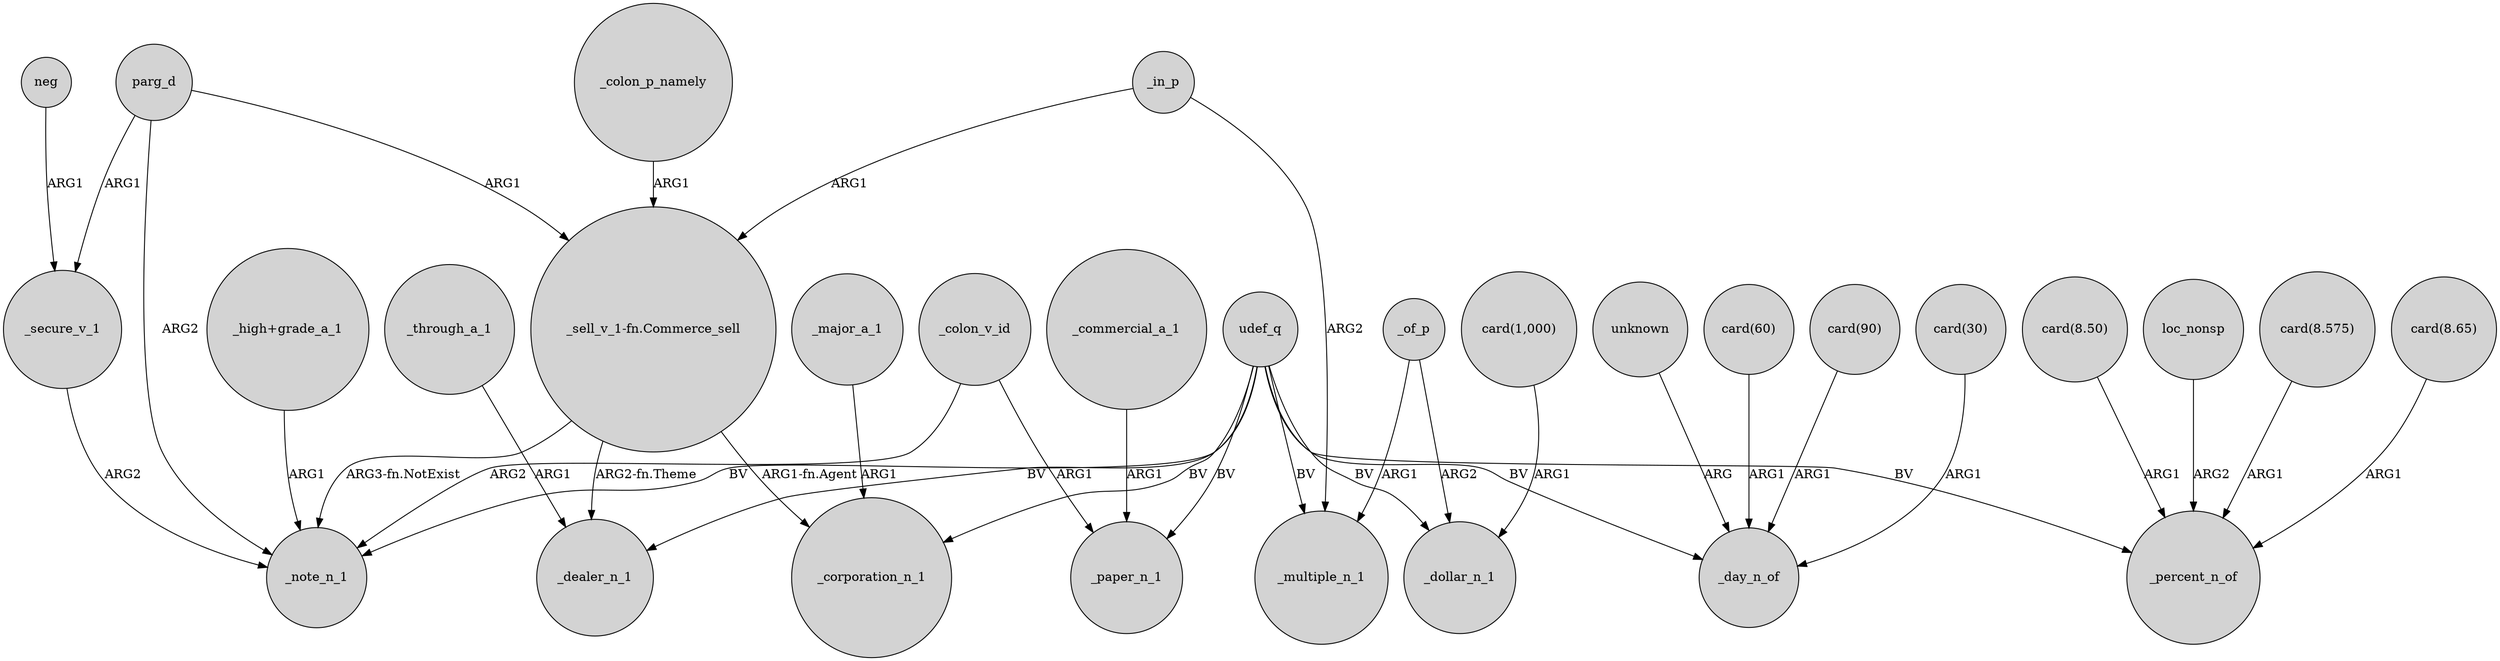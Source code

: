 digraph {
	node [shape=circle style=filled]
	_colon_v_id -> _note_n_1 [label=ARG2]
	udef_q -> _multiple_n_1 [label=BV]
	unknown -> _day_n_of [label=ARG]
	_through_a_1 -> _dealer_n_1 [label=ARG1]
	_in_p -> _multiple_n_1 [label=ARG2]
	parg_d -> "_sell_v_1-fn.Commerce_sell" [label=ARG1]
	"card(60)" -> _day_n_of [label=ARG1]
	udef_q -> _day_n_of [label=BV]
	"card(8.50)" -> _percent_n_of [label=ARG1]
	"card(1,000)" -> _dollar_n_1 [label=ARG1]
	parg_d -> _secure_v_1 [label=ARG1]
	"_sell_v_1-fn.Commerce_sell" -> _corporation_n_1 [label="ARG1-fn.Agent"]
	udef_q -> _corporation_n_1 [label=BV]
	_in_p -> "_sell_v_1-fn.Commerce_sell" [label=ARG1]
	_of_p -> _multiple_n_1 [label=ARG1]
	loc_nonsp -> _percent_n_of [label=ARG2]
	"card(90)" -> _day_n_of [label=ARG1]
	neg -> _secure_v_1 [label=ARG1]
	_commercial_a_1 -> _paper_n_1 [label=ARG1]
	_major_a_1 -> _corporation_n_1 [label=ARG1]
	"_sell_v_1-fn.Commerce_sell" -> _dealer_n_1 [label="ARG2-fn.Theme"]
	"_sell_v_1-fn.Commerce_sell" -> _note_n_1 [label="ARG3-fn.NotExist"]
	udef_q -> _paper_n_1 [label=BV]
	"_high+grade_a_1" -> _note_n_1 [label=ARG1]
	udef_q -> _dealer_n_1 [label=BV]
	parg_d -> _note_n_1 [label=ARG2]
	_of_p -> _dollar_n_1 [label=ARG2]
	_secure_v_1 -> _note_n_1 [label=ARG2]
	_colon_p_namely -> "_sell_v_1-fn.Commerce_sell" [label=ARG1]
	udef_q -> _percent_n_of [label=BV]
	"card(30)" -> _day_n_of [label=ARG1]
	"card(8.575)" -> _percent_n_of [label=ARG1]
	udef_q -> _note_n_1 [label=BV]
	_colon_v_id -> _paper_n_1 [label=ARG1]
	udef_q -> _dollar_n_1 [label=BV]
	"card(8.65)" -> _percent_n_of [label=ARG1]
}
